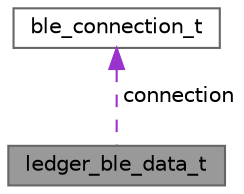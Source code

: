 digraph "ledger_ble_data_t"
{
 // LATEX_PDF_SIZE
  bgcolor="transparent";
  edge [fontname=Helvetica,fontsize=10,labelfontname=Helvetica,labelfontsize=10];
  node [fontname=Helvetica,fontsize=10,shape=box,height=0.2,width=0.4];
  Node1 [label="ledger_ble_data_t",height=0.2,width=0.4,color="gray40", fillcolor="grey60", style="filled", fontcolor="black",tooltip=" "];
  Node2 -> Node1 [dir="back",color="darkorchid3",style="dashed",label=" connection" ];
  Node2 [label="ble_connection_t",height=0.2,width=0.4,color="gray40", fillcolor="white", style="filled",URL="$structble__connection__t.html",tooltip=" "];
}
